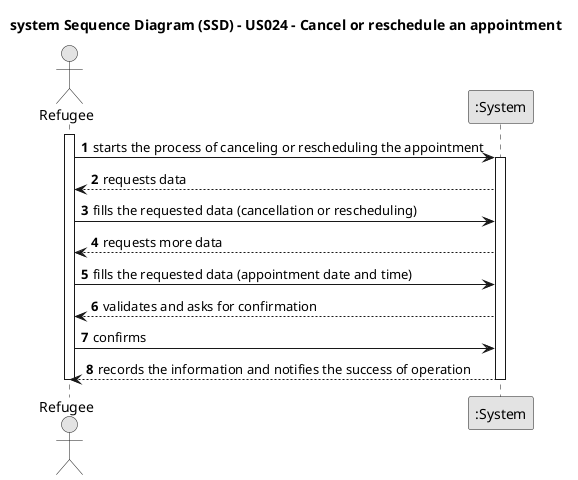 @startuml
skinparam monochrome true
skinparam packageStyle rectangle
skinparam shadowing false

title system Sequence Diagram (SSD) - US024 - Cancel or reschedule an appointment



autonumber

actor Refugee as refugee
participant ":System" as system

activate refugee
    refugee -> system : starts the process of canceling or rescheduling the appointment
    activate system
        system --> refugee : requests data
        refugee -> system : fills the requested data (cancellation or rescheduling)
        system --> refugee : requests more data
        refugee -> system : fills the requested data (appointment date and time)
        system --> refugee : validates and asks for confirmation
        refugee -> system : confirms
        system --> refugee : records the information and notifies the success of operation
    deactivate system
deactivate refugee


@enduml